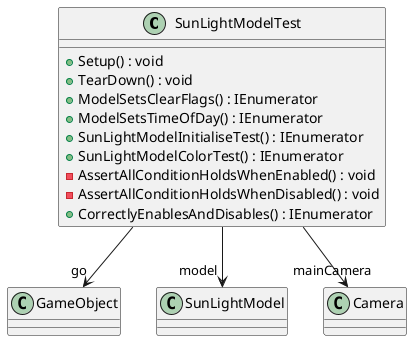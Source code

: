 @startuml
class SunLightModelTest {
    + Setup() : void
    + TearDown() : void
    + ModelSetsClearFlags() : IEnumerator
    + ModelSetsTimeOfDay() : IEnumerator
    + SunLightModelInitialiseTest() : IEnumerator
    + SunLightModelColorTest() : IEnumerator
    - AssertAllConditionHoldsWhenEnabled() : void
    - AssertAllConditionHoldsWhenDisabled() : void
    + CorrectlyEnablesAndDisables() : IEnumerator
}
SunLightModelTest --> "go" GameObject
SunLightModelTest --> "model" SunLightModel
SunLightModelTest --> "mainCamera" Camera
@enduml
